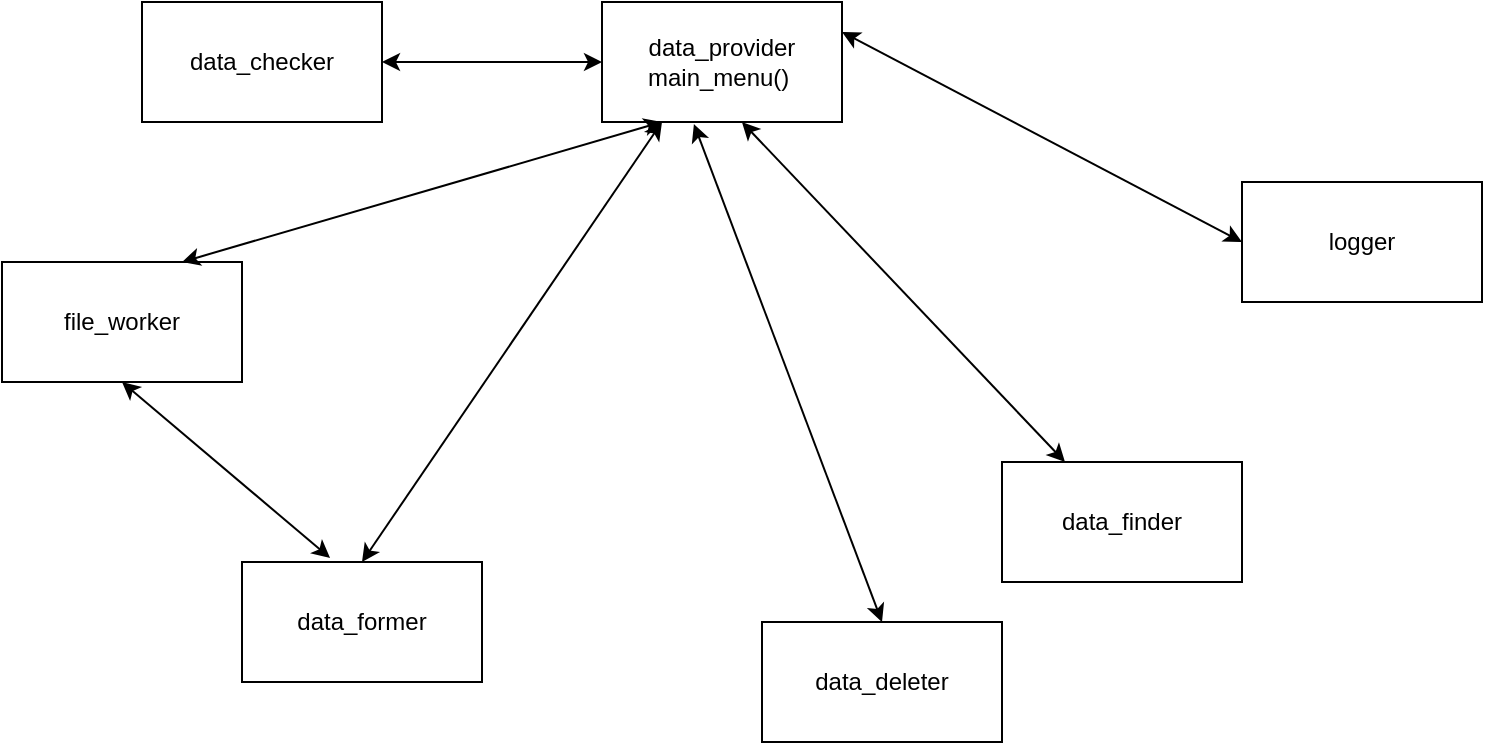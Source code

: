 <mxfile>
    <diagram id="WwwbxcCQsFMpgHdxGmWG" name="Page-1">
        <mxGraphModel dx="1160" dy="429" grid="1" gridSize="10" guides="1" tooltips="1" connect="1" arrows="1" fold="1" page="1" pageScale="1" pageWidth="827" pageHeight="1169" math="0" shadow="0">
            <root>
                <mxCell id="0"/>
                <mxCell id="1" parent="0"/>
                <mxCell id="2" value="data_provider&lt;br&gt;main_menu()&amp;nbsp;" style="rounded=0;whiteSpace=wrap;html=1;" parent="1" vertex="1">
                    <mxGeometry x="340" y="50" width="120" height="60" as="geometry"/>
                </mxCell>
                <mxCell id="3" value="file_worker" style="rounded=0;whiteSpace=wrap;html=1;" parent="1" vertex="1">
                    <mxGeometry x="40" y="180" width="120" height="60" as="geometry"/>
                </mxCell>
                <mxCell id="4" value="data_finder" style="rounded=0;whiteSpace=wrap;html=1;" parent="1" vertex="1">
                    <mxGeometry x="540" y="280" width="120" height="60" as="geometry"/>
                </mxCell>
                <mxCell id="5" value="data_checker" style="rounded=0;whiteSpace=wrap;html=1;" parent="1" vertex="1">
                    <mxGeometry x="110" y="50" width="120" height="60" as="geometry"/>
                </mxCell>
                <mxCell id="6" value="data_former" style="rounded=0;whiteSpace=wrap;html=1;" parent="1" vertex="1">
                    <mxGeometry x="160" y="330" width="120" height="60" as="geometry"/>
                </mxCell>
                <mxCell id="7" value="" style="endArrow=classic;startArrow=classic;html=1;entryX=0;entryY=0.5;entryDx=0;entryDy=0;exitX=1;exitY=0.5;exitDx=0;exitDy=0;" parent="1" source="5" target="2" edge="1">
                    <mxGeometry width="50" height="50" relative="1" as="geometry">
                        <mxPoint x="270" y="120" as="sourcePoint"/>
                        <mxPoint x="320" y="70" as="targetPoint"/>
                    </mxGeometry>
                </mxCell>
                <mxCell id="8" value="" style="endArrow=classic;startArrow=classic;html=1;entryX=0.25;entryY=1;entryDx=0;entryDy=0;exitX=0.75;exitY=0;exitDx=0;exitDy=0;" parent="1" source="3" target="2" edge="1">
                    <mxGeometry width="50" height="50" relative="1" as="geometry">
                        <mxPoint x="390" y="240" as="sourcePoint"/>
                        <mxPoint x="440" y="190" as="targetPoint"/>
                    </mxGeometry>
                </mxCell>
                <mxCell id="9" value="" style="endArrow=classic;startArrow=classic;html=1;entryX=0.583;entryY=1;entryDx=0;entryDy=0;entryPerimeter=0;" parent="1" source="4" target="2" edge="1">
                    <mxGeometry width="50" height="50" relative="1" as="geometry">
                        <mxPoint x="390" y="240" as="sourcePoint"/>
                        <mxPoint x="440" y="190" as="targetPoint"/>
                    </mxGeometry>
                </mxCell>
                <mxCell id="10" value="" style="endArrow=classic;startArrow=classic;html=1;entryX=0.25;entryY=1;entryDx=0;entryDy=0;exitX=0.5;exitY=0;exitDx=0;exitDy=0;" parent="1" source="6" target="2" edge="1">
                    <mxGeometry width="50" height="50" relative="1" as="geometry">
                        <mxPoint x="390" y="240" as="sourcePoint"/>
                        <mxPoint x="440" y="190" as="targetPoint"/>
                    </mxGeometry>
                </mxCell>
                <mxCell id="11" value="logger" style="rounded=0;whiteSpace=wrap;html=1;" vertex="1" parent="1">
                    <mxGeometry x="660" y="140" width="120" height="60" as="geometry"/>
                </mxCell>
                <mxCell id="12" value="" style="endArrow=classic;startArrow=classic;html=1;exitX=1;exitY=0.25;exitDx=0;exitDy=0;entryX=0;entryY=0.5;entryDx=0;entryDy=0;" edge="1" parent="1" source="2" target="11">
                    <mxGeometry width="50" height="50" relative="1" as="geometry">
                        <mxPoint x="600" y="340" as="sourcePoint"/>
                        <mxPoint x="650" y="290" as="targetPoint"/>
                    </mxGeometry>
                </mxCell>
                <mxCell id="13" value="data_deleter" style="rounded=0;whiteSpace=wrap;html=1;" vertex="1" parent="1">
                    <mxGeometry x="420" y="360" width="120" height="60" as="geometry"/>
                </mxCell>
                <mxCell id="14" value="" style="endArrow=classic;startArrow=classic;html=1;exitX=0.5;exitY=0;exitDx=0;exitDy=0;entryX=0.383;entryY=1.017;entryDx=0;entryDy=0;entryPerimeter=0;" edge="1" parent="1" source="13" target="2">
                    <mxGeometry width="50" height="50" relative="1" as="geometry">
                        <mxPoint x="390" y="250" as="sourcePoint"/>
                        <mxPoint x="440" y="200" as="targetPoint"/>
                    </mxGeometry>
                </mxCell>
                <mxCell id="15" value="" style="endArrow=classic;startArrow=classic;html=1;exitX=0.367;exitY=-0.033;exitDx=0;exitDy=0;exitPerimeter=0;entryX=0.5;entryY=1;entryDx=0;entryDy=0;" edge="1" parent="1" source="6" target="3">
                    <mxGeometry width="50" height="50" relative="1" as="geometry">
                        <mxPoint x="390" y="250" as="sourcePoint"/>
                        <mxPoint x="440" y="200" as="targetPoint"/>
                    </mxGeometry>
                </mxCell>
            </root>
        </mxGraphModel>
    </diagram>
</mxfile>